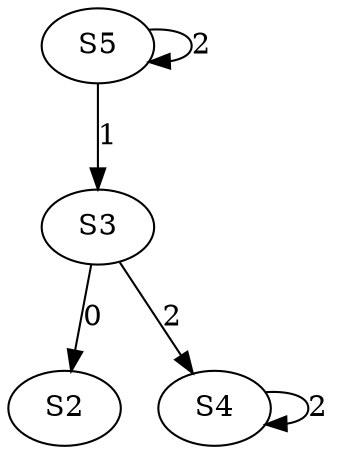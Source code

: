 strict digraph {
	S3 -> S2 [ label = 0 ];
	S5 -> S3 [ label = 1 ];
	S4 -> S4 [ label = 2 ];
	S5 -> S5 [ label = 2 ];
	S3 -> S4 [ label = 2 ];
}
